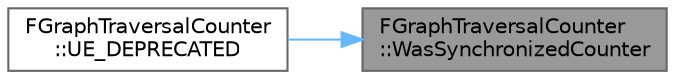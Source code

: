 digraph "FGraphTraversalCounter::WasSynchronizedCounter"
{
 // INTERACTIVE_SVG=YES
 // LATEX_PDF_SIZE
  bgcolor="transparent";
  edge [fontname=Helvetica,fontsize=10,labelfontname=Helvetica,labelfontsize=10];
  node [fontname=Helvetica,fontsize=10,shape=box,height=0.2,width=0.4];
  rankdir="RL";
  Node1 [id="Node000001",label="FGraphTraversalCounter\l::WasSynchronizedCounter",height=0.2,width=0.4,color="gray40", fillcolor="grey60", style="filled", fontcolor="black",tooltip="Check if this counter is either synchronized with another or is one update behind."];
  Node1 -> Node2 [id="edge1_Node000001_Node000002",dir="back",color="steelblue1",style="solid",tooltip=" "];
  Node2 [id="Node000002",label="FGraphTraversalCounter\l::UE_DEPRECATED",height=0.2,width=0.4,color="grey40", fillcolor="white", style="filled",URL="$d3/d00/structFGraphTraversalCounter.html#a19268ccbbae18e1ef9ad3e573331c714",tooltip=" "];
}
